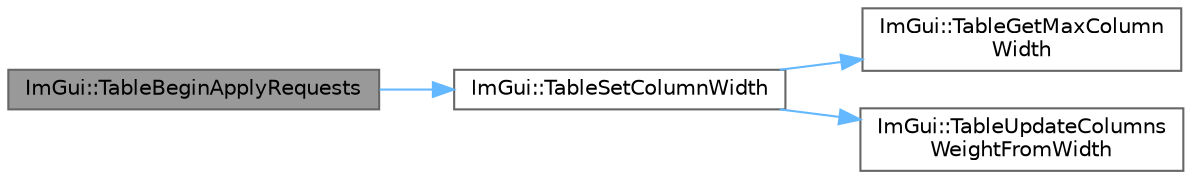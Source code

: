 digraph "ImGui::TableBeginApplyRequests"
{
 // LATEX_PDF_SIZE
  bgcolor="transparent";
  edge [fontname=Helvetica,fontsize=10,labelfontname=Helvetica,labelfontsize=10];
  node [fontname=Helvetica,fontsize=10,shape=box,height=0.2,width=0.4];
  rankdir="LR";
  Node1 [id="Node000001",label="ImGui::TableBeginApplyRequests",height=0.2,width=0.4,color="gray40", fillcolor="grey60", style="filled", fontcolor="black",tooltip=" "];
  Node1 -> Node2 [id="edge1_Node000001_Node000002",color="steelblue1",style="solid",tooltip=" "];
  Node2 [id="Node000002",label="ImGui::TableSetColumnWidth",height=0.2,width=0.4,color="grey40", fillcolor="white", style="filled",URL="$namespace_im_gui.html#a8f8f11d2ca0e94811ce10a7258283d38",tooltip=" "];
  Node2 -> Node3 [id="edge2_Node000002_Node000003",color="steelblue1",style="solid",tooltip=" "];
  Node3 [id="Node000003",label="ImGui::TableGetMaxColumn\lWidth",height=0.2,width=0.4,color="grey40", fillcolor="white", style="filled",URL="$namespace_im_gui.html#acd435c37aed7c3aa11eb71a8dee09e78",tooltip=" "];
  Node2 -> Node4 [id="edge3_Node000002_Node000004",color="steelblue1",style="solid",tooltip=" "];
  Node4 [id="Node000004",label="ImGui::TableUpdateColumns\lWeightFromWidth",height=0.2,width=0.4,color="grey40", fillcolor="white", style="filled",URL="$namespace_im_gui.html#aea40bc669cc8c0ef92617df8616d1e61",tooltip=" "];
}
